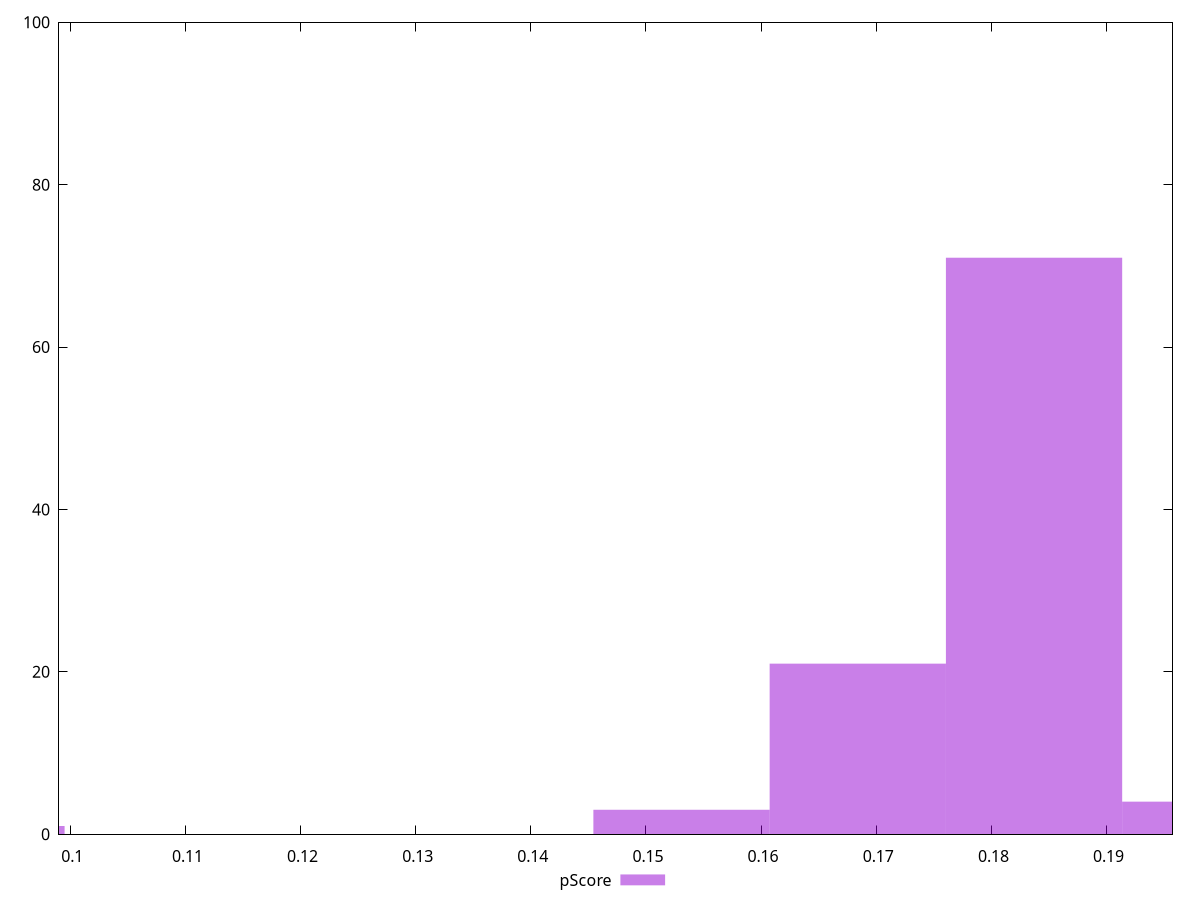 reset

$pScore <<EOF
0.09185140923446797 1
0.16839425026319127 21
0.1530856820574466 3
0.18370281846893594 71
0.1990113866746806 4
EOF

set key outside below
set boxwidth 0.01530856820574466
set xrange [0.09902043527670268:0.1957279043867558]
set yrange [0:100]
set trange [0:100]
set style fill transparent solid 0.5 noborder
set terminal svg size 640, 490 enhanced background rgb 'white'
set output "report_00025_2021-02-22T21:38:55.199Z/interactive/samples/pages+cached/pScore/histogram.svg"

plot $pScore title "pScore" with boxes

reset
